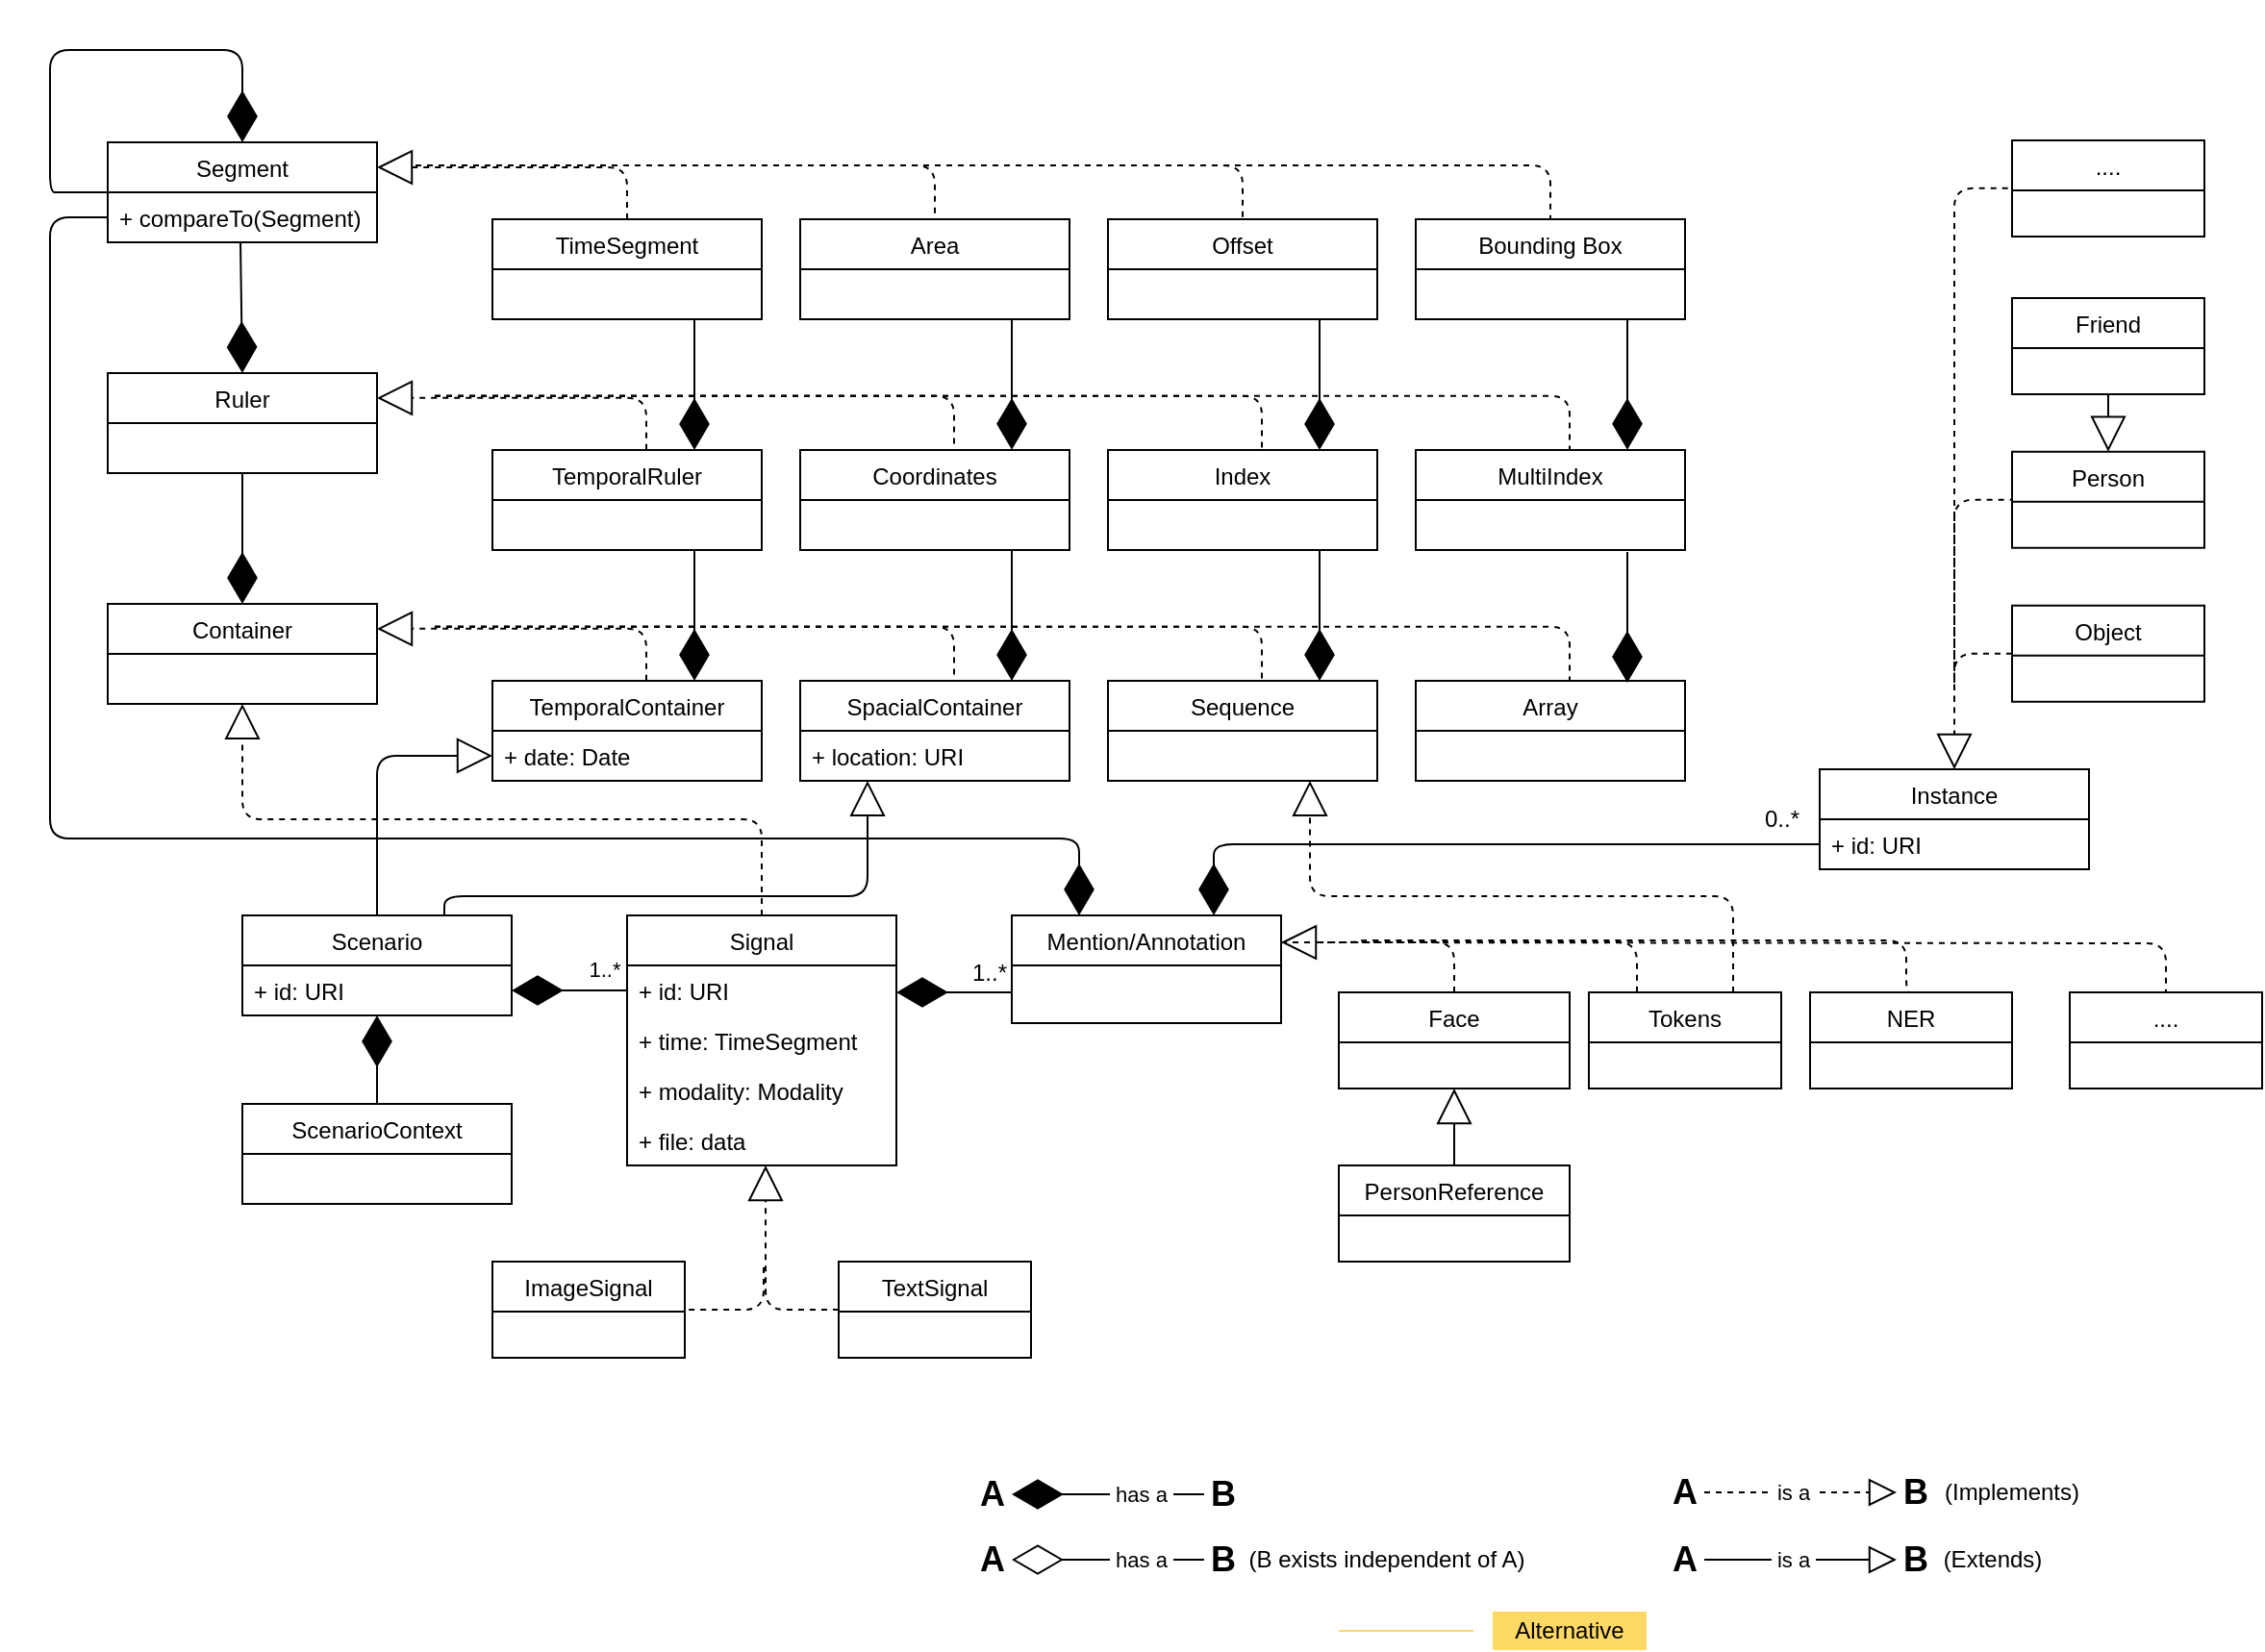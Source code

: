 <mxfile version="13.7.9" type="device"><diagram name="Page-1" id="b5b7bab2-c9e2-2cf4-8b2a-24fd1a2a6d21"><mxGraphModel dx="1186" dy="1849" grid="1" gridSize="10" guides="1" tooltips="1" connect="1" arrows="1" fold="1" page="1" pageScale="1" pageWidth="827" pageHeight="1169" background="#ffffff" math="0" shadow="0"><root><mxCell id="0"/><mxCell id="1" parent="0"/><mxCell id="1o__DuFbmf7MNs0SQMGY-70" value="Scenario" style="swimlane;fontStyle=0;childLayout=stackLayout;horizontal=1;startSize=26;fillColor=none;horizontalStack=0;resizeParent=1;resizeParentMax=0;resizeLast=0;collapsible=1;marginBottom=0;" parent="1" vertex="1"><mxGeometry x="300" y="430" width="140" height="52" as="geometry"/></mxCell><mxCell id="1o__DuFbmf7MNs0SQMGY-71" value="+ id: URI" style="text;strokeColor=none;fillColor=none;align=left;verticalAlign=top;spacingLeft=4;spacingRight=4;overflow=hidden;rotatable=0;points=[[0,0.5],[1,0.5]];portConstraint=eastwest;" parent="1o__DuFbmf7MNs0SQMGY-70" vertex="1"><mxGeometry y="26" width="140" height="26" as="geometry"/></mxCell><mxCell id="1o__DuFbmf7MNs0SQMGY-81" value="Signal" style="swimlane;fontStyle=0;childLayout=stackLayout;horizontal=1;startSize=26;fillColor=none;horizontalStack=0;resizeParent=1;resizeParentMax=0;resizeLast=0;collapsible=1;marginBottom=0;" parent="1" vertex="1"><mxGeometry x="500" y="430" width="140" height="130" as="geometry"/></mxCell><mxCell id="1o__DuFbmf7MNs0SQMGY-82" value="+ id: URI" style="text;strokeColor=none;fillColor=none;align=left;verticalAlign=top;spacingLeft=4;spacingRight=4;overflow=hidden;rotatable=0;points=[[0,0.5],[1,0.5]];portConstraint=eastwest;" parent="1o__DuFbmf7MNs0SQMGY-81" vertex="1"><mxGeometry y="26" width="140" height="26" as="geometry"/></mxCell><mxCell id="1o__DuFbmf7MNs0SQMGY-83" value="+ time: TimeSegment" style="text;strokeColor=none;fillColor=none;align=left;verticalAlign=top;spacingLeft=4;spacingRight=4;overflow=hidden;rotatable=0;points=[[0,0.5],[1,0.5]];portConstraint=eastwest;" parent="1o__DuFbmf7MNs0SQMGY-81" vertex="1"><mxGeometry y="52" width="140" height="26" as="geometry"/></mxCell><mxCell id="1o__DuFbmf7MNs0SQMGY-126" value="+ modality: Modality" style="text;strokeColor=none;fillColor=none;align=left;verticalAlign=top;spacingLeft=4;spacingRight=4;overflow=hidden;rotatable=0;points=[[0,0.5],[1,0.5]];portConstraint=eastwest;" parent="1o__DuFbmf7MNs0SQMGY-81" vertex="1"><mxGeometry y="78" width="140" height="26" as="geometry"/></mxCell><mxCell id="5_Rlf8383dMf_mq0eheu-124" value="+ file: data" style="text;strokeColor=none;fillColor=none;align=left;verticalAlign=top;spacingLeft=4;spacingRight=4;overflow=hidden;rotatable=0;points=[[0,0.5],[1,0.5]];portConstraint=eastwest;" parent="1o__DuFbmf7MNs0SQMGY-81" vertex="1"><mxGeometry y="104" width="140" height="26" as="geometry"/></mxCell><mxCell id="1o__DuFbmf7MNs0SQMGY-127" value="" style="endArrow=block;endSize=16;endFill=0;html=1;exitX=0.5;exitY=0;exitDx=0;exitDy=0;entryX=0;entryY=0.75;entryDx=0;entryDy=0;" parent="1" source="1o__DuFbmf7MNs0SQMGY-70" target="1o__DuFbmf7MNs0SQMGY-23" edge="1"><mxGeometry width="160" relative="1" as="geometry"><mxPoint x="880" y="300" as="sourcePoint"/><mxPoint x="720" y="300" as="targetPoint"/><Array as="points"><mxPoint x="370" y="347"/></Array></mxGeometry></mxCell><mxCell id="1o__DuFbmf7MNs0SQMGY-128" value="" style="endArrow=block;endSize=16;endFill=0;html=1;exitX=0.75;exitY=0;exitDx=0;exitDy=0;entryX=0.25;entryY=1;entryDx=0;entryDy=0;" parent="1" source="1o__DuFbmf7MNs0SQMGY-70" target="1o__DuFbmf7MNs0SQMGY-36" edge="1"><mxGeometry width="160" relative="1" as="geometry"><mxPoint x="415" y="440" as="sourcePoint"/><mxPoint x="450" y="103" as="targetPoint"/><Array as="points"><mxPoint x="405" y="420"/><mxPoint x="625" y="420"/></Array></mxGeometry></mxCell><mxCell id="1o__DuFbmf7MNs0SQMGY-130" value="" style="endArrow=block;endSize=16;endFill=0;html=1;exitX=0.5;exitY=0;exitDx=0;exitDy=0;entryX=0.5;entryY=1;entryDx=0;entryDy=0;dashed=1;" parent="1" source="1o__DuFbmf7MNs0SQMGY-81" target="1o__DuFbmf7MNs0SQMGY-9" edge="1"><mxGeometry x="0.421" width="160" relative="1" as="geometry"><mxPoint x="790" y="300" as="sourcePoint"/><mxPoint x="630" y="300" as="targetPoint"/><Array as="points"><mxPoint x="570" y="380"/><mxPoint x="300" y="380"/></Array><mxPoint x="-1" as="offset"/></mxGeometry></mxCell><mxCell id="1o__DuFbmf7MNs0SQMGY-75" value="ScenarioContext" style="swimlane;fontStyle=0;childLayout=stackLayout;horizontal=1;startSize=26;fillColor=none;horizontalStack=0;resizeParent=1;resizeParentMax=0;resizeLast=0;collapsible=1;marginBottom=0;" parent="1" vertex="1"><mxGeometry x="300" y="528" width="140" height="52" as="geometry"/></mxCell><mxCell id="5_Rlf8383dMf_mq0eheu-1" value="" style="endArrow=diamondThin;endFill=1;endSize=24;html=1;exitX=0.75;exitY=1;exitDx=0;exitDy=0;entryX=0.75;entryY=0;entryDx=0;entryDy=0;" parent="1" source="1o__DuFbmf7MNs0SQMGY-24" target="1o__DuFbmf7MNs0SQMGY-23" edge="1"><mxGeometry width="160" relative="1" as="geometry"><mxPoint x="520" y="377.94" as="sourcePoint"/><mxPoint x="680" y="377.94" as="targetPoint"/><Array as="points"/></mxGeometry></mxCell><mxCell id="1o__DuFbmf7MNs0SQMGY-9" value="Container" style="swimlane;fontStyle=0;childLayout=stackLayout;horizontal=1;startSize=26;fillColor=none;horizontalStack=0;resizeParent=1;resizeParentMax=0;resizeLast=0;collapsible=1;marginBottom=0;" parent="1" vertex="1"><mxGeometry x="230" y="267.94" width="140" height="52" as="geometry"/></mxCell><mxCell id="1o__DuFbmf7MNs0SQMGY-23" value="TemporalContainer" style="swimlane;fontStyle=0;childLayout=stackLayout;horizontal=1;startSize=26;fillColor=none;horizontalStack=0;resizeParent=1;resizeParentMax=0;resizeLast=0;collapsible=1;marginBottom=0;" parent="1" vertex="1"><mxGeometry x="430" y="307.94" width="140" height="52" as="geometry"/></mxCell><mxCell id="5_Rlf8383dMf_mq0eheu-111" value="+ date: Date" style="text;strokeColor=none;fillColor=none;align=left;verticalAlign=top;spacingLeft=4;spacingRight=4;overflow=hidden;rotatable=0;points=[[0,0.5],[1,0.5]];portConstraint=eastwest;" parent="1o__DuFbmf7MNs0SQMGY-23" vertex="1"><mxGeometry y="26" width="140" height="26" as="geometry"/></mxCell><mxCell id="1o__DuFbmf7MNs0SQMGY-36" value="SpacialContainer" style="swimlane;fontStyle=0;childLayout=stackLayout;horizontal=1;startSize=26;fillColor=none;horizontalStack=0;resizeParent=1;resizeParentMax=0;resizeLast=0;collapsible=1;marginBottom=0;" parent="1" vertex="1"><mxGeometry x="590" y="307.94" width="140" height="52" as="geometry"/></mxCell><mxCell id="5_Rlf8383dMf_mq0eheu-108" value="+ location: URI" style="text;strokeColor=none;fillColor=none;align=left;verticalAlign=top;spacingLeft=4;spacingRight=4;overflow=hidden;rotatable=0;points=[[0,0.5],[1,0.5]];portConstraint=eastwest;" parent="1o__DuFbmf7MNs0SQMGY-36" vertex="1"><mxGeometry y="26" width="140" height="26" as="geometry"/></mxCell><mxCell id="1o__DuFbmf7MNs0SQMGY-47" value="Sequence" style="swimlane;fontStyle=0;childLayout=stackLayout;horizontal=1;startSize=26;fillColor=none;horizontalStack=0;resizeParent=1;resizeParentMax=0;resizeLast=0;collapsible=1;marginBottom=0;" parent="1" vertex="1"><mxGeometry x="750" y="307.94" width="140" height="52" as="geometry"/></mxCell><mxCell id="1o__DuFbmf7MNs0SQMGY-54" value="Array" style="swimlane;fontStyle=0;childLayout=stackLayout;horizontal=1;startSize=26;fillColor=none;horizontalStack=0;resizeParent=1;resizeParentMax=0;resizeLast=0;collapsible=1;marginBottom=0;" parent="1" vertex="1"><mxGeometry x="910" y="307.94" width="140" height="52" as="geometry"/></mxCell><mxCell id="1o__DuFbmf7MNs0SQMGY-14" value="Ruler" style="swimlane;fontStyle=0;childLayout=stackLayout;horizontal=1;startSize=26;fillColor=none;horizontalStack=0;resizeParent=1;resizeParentMax=0;resizeLast=0;collapsible=1;marginBottom=0;" parent="1" vertex="1"><mxGeometry x="230" y="147.94" width="140" height="52" as="geometry"/></mxCell><mxCell id="1o__DuFbmf7MNs0SQMGY-24" value="TemporalRuler" style="swimlane;fontStyle=0;childLayout=stackLayout;horizontal=1;startSize=26;fillColor=none;horizontalStack=0;resizeParent=1;resizeParentMax=0;resizeLast=0;collapsible=1;marginBottom=0;" parent="1" vertex="1"><mxGeometry x="430" y="187.94" width="140" height="52" as="geometry"/></mxCell><mxCell id="1o__DuFbmf7MNs0SQMGY-42" value="Coordinates" style="swimlane;fontStyle=0;childLayout=stackLayout;horizontal=1;startSize=26;fillColor=none;horizontalStack=0;resizeParent=1;resizeParentMax=0;resizeLast=0;collapsible=1;marginBottom=0;" parent="1" vertex="1"><mxGeometry x="590" y="187.94" width="140" height="52" as="geometry"/></mxCell><mxCell id="1o__DuFbmf7MNs0SQMGY-49" value="Index" style="swimlane;fontStyle=0;childLayout=stackLayout;horizontal=1;startSize=26;fillColor=none;horizontalStack=0;resizeParent=1;resizeParentMax=0;resizeLast=0;collapsible=1;marginBottom=0;" parent="1" vertex="1"><mxGeometry x="750" y="187.94" width="140" height="52" as="geometry"/></mxCell><mxCell id="1o__DuFbmf7MNs0SQMGY-56" value="MultiIndex" style="swimlane;fontStyle=0;childLayout=stackLayout;horizontal=1;startSize=26;fillColor=none;horizontalStack=0;resizeParent=1;resizeParentMax=0;resizeLast=0;collapsible=1;marginBottom=0;" parent="1" vertex="1"><mxGeometry x="910" y="187.94" width="140" height="52" as="geometry"/></mxCell><mxCell id="1o__DuFbmf7MNs0SQMGY-17" value="Segment" style="swimlane;fontStyle=0;childLayout=stackLayout;horizontal=1;startSize=26;fillColor=none;horizontalStack=0;resizeParent=1;resizeParentMax=0;resizeLast=0;collapsible=1;marginBottom=0;" parent="1" vertex="1"><mxGeometry x="230" y="28" width="140" height="52" as="geometry"/></mxCell><mxCell id="5_Rlf8383dMf_mq0eheu-112" value="+ compareTo(Segment)&#10;" style="text;strokeColor=none;fillColor=none;align=left;verticalAlign=top;spacingLeft=4;spacingRight=4;overflow=hidden;rotatable=0;points=[[0,0.5],[1,0.5]];portConstraint=eastwest;" parent="1o__DuFbmf7MNs0SQMGY-17" vertex="1"><mxGeometry y="26" width="140" height="26" as="geometry"/></mxCell><mxCell id="1o__DuFbmf7MNs0SQMGY-25" value="TimeSegment" style="swimlane;fontStyle=0;childLayout=stackLayout;horizontal=1;startSize=26;fillColor=none;horizontalStack=0;resizeParent=1;resizeParentMax=0;resizeLast=0;collapsible=1;marginBottom=0;" parent="1" vertex="1"><mxGeometry x="430" y="68" width="140" height="52" as="geometry"/></mxCell><mxCell id="1o__DuFbmf7MNs0SQMGY-39" value="Area" style="swimlane;fontStyle=0;childLayout=stackLayout;horizontal=1;startSize=26;fillColor=none;horizontalStack=0;resizeParent=1;resizeParentMax=0;resizeLast=0;collapsible=1;marginBottom=0;" parent="1" vertex="1"><mxGeometry x="590" y="68" width="140" height="52" as="geometry"/></mxCell><mxCell id="1o__DuFbmf7MNs0SQMGY-48" value="Offset" style="swimlane;fontStyle=0;childLayout=stackLayout;horizontal=1;startSize=26;fillColor=none;horizontalStack=0;resizeParent=1;resizeParentMax=0;resizeLast=0;collapsible=1;marginBottom=0;" parent="1" vertex="1"><mxGeometry x="750" y="68" width="140" height="52" as="geometry"/></mxCell><mxCell id="1o__DuFbmf7MNs0SQMGY-55" value="Bounding Box" style="swimlane;fontStyle=0;childLayout=stackLayout;horizontal=1;startSize=26;fillColor=none;horizontalStack=0;resizeParent=1;resizeParentMax=0;resizeLast=0;collapsible=1;marginBottom=0;" parent="1" vertex="1"><mxGeometry x="910" y="68" width="140" height="52" as="geometry"/></mxCell><mxCell id="5_Rlf8383dMf_mq0eheu-3" value="" style="endArrow=diamondThin;endFill=1;endSize=24;html=1;exitX=0.5;exitY=1;exitDx=0;exitDy=0;entryX=0.5;entryY=0;entryDx=0;entryDy=0;" parent="1" source="1o__DuFbmf7MNs0SQMGY-14" target="1o__DuFbmf7MNs0SQMGY-9" edge="1"><mxGeometry width="160" relative="1" as="geometry"><mxPoint x="800" y="330" as="sourcePoint"/><mxPoint x="960" y="330" as="targetPoint"/></mxGeometry></mxCell><mxCell id="5_Rlf8383dMf_mq0eheu-4" value="" style="endArrow=diamondThin;endFill=1;endSize=24;html=1;entryX=0.5;entryY=0;entryDx=0;entryDy=0;" parent="1" target="1o__DuFbmf7MNs0SQMGY-14" edge="1"><mxGeometry width="160" relative="1" as="geometry"><mxPoint x="299" y="80" as="sourcePoint"/><mxPoint x="298.82" y="147.94" as="targetPoint"/></mxGeometry></mxCell><mxCell id="5_Rlf8383dMf_mq0eheu-5" value="" style="endArrow=diamondThin;endFill=1;endSize=24;html=1;entryX=0.5;entryY=0;entryDx=0;entryDy=0;exitX=0;exitY=0.5;exitDx=0;exitDy=0;" parent="1" source="1o__DuFbmf7MNs0SQMGY-17" target="1o__DuFbmf7MNs0SQMGY-17" edge="1"><mxGeometry width="160" relative="1" as="geometry"><mxPoint x="290.0" y="-39.94" as="sourcePoint"/><mxPoint x="291" y="28.0" as="targetPoint"/><Array as="points"><mxPoint x="210" y="54"/><mxPoint x="200" y="54"/><mxPoint x="200" y="-20"/><mxPoint x="300" y="-20"/></Array></mxGeometry></mxCell><mxCell id="5_Rlf8383dMf_mq0eheu-6" value="" style="endArrow=diamondThin;endFill=1;endSize=24;html=1;exitX=0.5;exitY=0;exitDx=0;exitDy=0;" parent="1" source="1o__DuFbmf7MNs0SQMGY-75" target="1o__DuFbmf7MNs0SQMGY-71" edge="1"><mxGeometry width="160" relative="1" as="geometry"><mxPoint x="800" y="210" as="sourcePoint"/><mxPoint x="960" y="210" as="targetPoint"/></mxGeometry></mxCell><mxCell id="5_Rlf8383dMf_mq0eheu-7" value="" style="endArrow=diamondThin;endFill=1;endSize=24;html=1;exitX=0.75;exitY=1;exitDx=0;exitDy=0;entryX=0.75;entryY=0;entryDx=0;entryDy=0;" parent="1" edge="1"><mxGeometry width="160" relative="1" as="geometry"><mxPoint x="700.0" y="239.94" as="sourcePoint"/><mxPoint x="700.0" y="307.94" as="targetPoint"/><Array as="points"/></mxGeometry></mxCell><mxCell id="5_Rlf8383dMf_mq0eheu-8" value="" style="endArrow=diamondThin;endFill=1;endSize=24;html=1;exitX=0.75;exitY=1;exitDx=0;exitDy=0;entryX=0.75;entryY=0;entryDx=0;entryDy=0;" parent="1" edge="1"><mxGeometry width="160" relative="1" as="geometry"><mxPoint x="860.0" y="239.94" as="sourcePoint"/><mxPoint x="860.0" y="307.94" as="targetPoint"/><Array as="points"/></mxGeometry></mxCell><mxCell id="5_Rlf8383dMf_mq0eheu-9" value="" style="endArrow=diamondThin;endFill=1;endSize=24;html=1;exitX=0.75;exitY=1;exitDx=0;exitDy=0;entryX=0.75;entryY=0;entryDx=0;entryDy=0;" parent="1" edge="1"><mxGeometry width="160" relative="1" as="geometry"><mxPoint x="1020.0" y="240.94" as="sourcePoint"/><mxPoint x="1020.0" y="308.94" as="targetPoint"/><Array as="points"/></mxGeometry></mxCell><mxCell id="5_Rlf8383dMf_mq0eheu-10" value="" style="endArrow=diamondThin;endFill=1;endSize=24;html=1;exitX=0.75;exitY=1;exitDx=0;exitDy=0;entryX=0.75;entryY=0;entryDx=0;entryDy=0;" parent="1" source="1o__DuFbmf7MNs0SQMGY-25" target="1o__DuFbmf7MNs0SQMGY-24" edge="1"><mxGeometry width="160" relative="1" as="geometry"><mxPoint x="560" y="140" as="sourcePoint"/><mxPoint x="580" y="140" as="targetPoint"/><Array as="points"/></mxGeometry></mxCell><mxCell id="5_Rlf8383dMf_mq0eheu-11" value="" style="endArrow=diamondThin;endFill=1;endSize=24;html=1;exitX=0.75;exitY=1;exitDx=0;exitDy=0;entryX=0.75;entryY=0;entryDx=0;entryDy=0;" parent="1" edge="1"><mxGeometry width="160" relative="1" as="geometry"><mxPoint x="700.0" y="119.97" as="sourcePoint"/><mxPoint x="700.0" y="187.91" as="targetPoint"/><Array as="points"/></mxGeometry></mxCell><mxCell id="5_Rlf8383dMf_mq0eheu-12" value="" style="endArrow=diamondThin;endFill=1;endSize=24;html=1;exitX=0.75;exitY=1;exitDx=0;exitDy=0;entryX=0.75;entryY=0;entryDx=0;entryDy=0;" parent="1" edge="1"><mxGeometry width="160" relative="1" as="geometry"><mxPoint x="860.0" y="120" as="sourcePoint"/><mxPoint x="860.0" y="187.94" as="targetPoint"/><Array as="points"/></mxGeometry></mxCell><mxCell id="5_Rlf8383dMf_mq0eheu-13" value="" style="endArrow=diamondThin;endFill=1;endSize=24;html=1;exitX=0.75;exitY=1;exitDx=0;exitDy=0;entryX=0.75;entryY=0;entryDx=0;entryDy=0;" parent="1" edge="1"><mxGeometry width="160" relative="1" as="geometry"><mxPoint x="1020.0" y="119.97" as="sourcePoint"/><mxPoint x="1020.0" y="187.91" as="targetPoint"/><Array as="points"/></mxGeometry></mxCell><mxCell id="5_Rlf8383dMf_mq0eheu-14" value="" style="endArrow=diamondThin;endFill=1;endSize=24;html=1;exitX=0;exitY=0.5;exitDx=0;exitDy=0;entryX=1;entryY=0.5;entryDx=0;entryDy=0;" parent="1" source="1o__DuFbmf7MNs0SQMGY-82" target="1o__DuFbmf7MNs0SQMGY-71" edge="1"><mxGeometry width="160" relative="1" as="geometry"><mxPoint x="800" y="350" as="sourcePoint"/><mxPoint x="960" y="350" as="targetPoint"/></mxGeometry></mxCell><mxCell id="5_Rlf8383dMf_mq0eheu-127" value="1..*" style="edgeLabel;html=1;align=center;verticalAlign=middle;resizable=0;points=[];" parent="5_Rlf8383dMf_mq0eheu-14" vertex="1" connectable="0"><mxGeometry x="0.049" y="-2" relative="1" as="geometry"><mxPoint x="18.76" y="-9" as="offset"/></mxGeometry></mxCell><mxCell id="5_Rlf8383dMf_mq0eheu-16" value="" style="endArrow=diamondThin;endFill=1;endSize=24;html=1;exitX=0;exitY=0.5;exitDx=0;exitDy=0;entryX=1;entryY=0.5;entryDx=0;entryDy=0;" parent="1" edge="1"><mxGeometry width="160" relative="1" as="geometry"><mxPoint x="700" y="470.0" as="sourcePoint"/><mxPoint x="640" y="470.0" as="targetPoint"/></mxGeometry></mxCell><mxCell id="1o__DuFbmf7MNs0SQMGY-99" value="Face" style="swimlane;fontStyle=0;childLayout=stackLayout;horizontal=1;startSize=26;fillColor=none;horizontalStack=0;resizeParent=1;resizeParentMax=0;resizeLast=0;collapsible=1;marginBottom=0;" parent="1" vertex="1"><mxGeometry x="870" y="470" width="120" height="50" as="geometry"/></mxCell><mxCell id="1o__DuFbmf7MNs0SQMGY-101" value="Tokens" style="swimlane;fontStyle=0;childLayout=stackLayout;horizontal=1;startSize=26;fillColor=none;horizontalStack=0;resizeParent=1;resizeParentMax=0;resizeLast=0;collapsible=1;marginBottom=0;" parent="1" vertex="1"><mxGeometry x="1000" y="470" width="100" height="50" as="geometry"/></mxCell><mxCell id="1dBUzvK3cSzvTrbAuVFN-1" value="Mention/Annotation" style="swimlane;fontStyle=0;childLayout=stackLayout;horizontal=1;startSize=26;fillColor=none;horizontalStack=0;resizeParent=1;resizeParentMax=0;resizeLast=0;collapsible=1;marginBottom=0;" parent="1" vertex="1"><mxGeometry x="700" y="430" width="140" height="56" as="geometry"/></mxCell><mxCell id="5_Rlf8383dMf_mq0eheu-31" value="" style="endArrow=block;endSize=16;endFill=0;html=1;entryX=1;entryY=0.25;entryDx=0;entryDy=0;exitX=0.5;exitY=0;exitDx=0;exitDy=0;edgeStyle=orthogonalEdgeStyle;dashed=1;" parent="1" source="1o__DuFbmf7MNs0SQMGY-25" target="1o__DuFbmf7MNs0SQMGY-17" edge="1"><mxGeometry width="160" relative="1" as="geometry"><mxPoint x="800" y="350" as="sourcePoint"/><mxPoint x="960" y="350" as="targetPoint"/></mxGeometry></mxCell><mxCell id="5_Rlf8383dMf_mq0eheu-33" value="" style="endArrow=none;html=1;entryX=0.5;entryY=0;entryDx=0;entryDy=0;dashed=1;" parent="1" target="1o__DuFbmf7MNs0SQMGY-39" edge="1"><mxGeometry width="50" height="50" relative="1" as="geometry"><mxPoint x="390" y="40" as="sourcePoint"/><mxPoint x="910" y="330" as="targetPoint"/><Array as="points"><mxPoint x="660" y="40"/></Array></mxGeometry></mxCell><mxCell id="5_Rlf8383dMf_mq0eheu-34" value="" style="endArrow=none;html=1;entryX=0.5;entryY=0;entryDx=0;entryDy=0;dashed=1;" parent="1" target="1o__DuFbmf7MNs0SQMGY-48" edge="1"><mxGeometry width="50" height="50" relative="1" as="geometry"><mxPoint x="390" y="40" as="sourcePoint"/><mxPoint x="670" y="78" as="targetPoint"/><Array as="points"><mxPoint x="820" y="40"/></Array></mxGeometry></mxCell><mxCell id="5_Rlf8383dMf_mq0eheu-35" value="" style="endArrow=none;html=1;entryX=0.5;entryY=0;entryDx=0;entryDy=0;dashed=1;" parent="1" target="1o__DuFbmf7MNs0SQMGY-55" edge="1"><mxGeometry width="50" height="50" relative="1" as="geometry"><mxPoint x="390" y="40" as="sourcePoint"/><mxPoint x="830" y="78" as="targetPoint"/><Array as="points"><mxPoint x="980" y="40"/></Array></mxGeometry></mxCell><mxCell id="5_Rlf8383dMf_mq0eheu-41" value="" style="endArrow=block;endSize=16;endFill=0;html=1;exitX=0.5;exitY=0;exitDx=0;exitDy=0;entryX=1;entryY=0.25;entryDx=0;entryDy=0;dashed=1;" parent="1" source="1o__DuFbmf7MNs0SQMGY-99" target="1dBUzvK3cSzvTrbAuVFN-1" edge="1"><mxGeometry width="160" relative="1" as="geometry"><mxPoint x="800" y="300" as="sourcePoint"/><mxPoint x="960" y="300" as="targetPoint"/><Array as="points"><mxPoint x="930" y="444"/></Array></mxGeometry></mxCell><mxCell id="5_Rlf8383dMf_mq0eheu-42" value="" style="endArrow=none;html=1;edgeStyle=orthogonalEdgeStyle;entryX=0.25;entryY=0;entryDx=0;entryDy=0;dashed=1;" parent="1" target="1o__DuFbmf7MNs0SQMGY-101" edge="1"><mxGeometry relative="1" as="geometry"><mxPoint x="870" y="444" as="sourcePoint"/><mxPoint x="1070" y="450" as="targetPoint"/><Array as="points"><mxPoint x="1025" y="444"/></Array></mxGeometry></mxCell><mxCell id="5_Rlf8383dMf_mq0eheu-46" value="" style="endArrow=none;html=1;edgeStyle=orthogonalEdgeStyle;entryX=0.5;entryY=0;entryDx=0;entryDy=0;dashed=1;dashed=1;" parent="1" target="5_Rlf8383dMf_mq0eheu-18" edge="1"><mxGeometry relative="1" as="geometry"><mxPoint x="870" y="444" as="sourcePoint"/><mxPoint x="960" y="300" as="targetPoint"/></mxGeometry></mxCell><mxCell id="5_Rlf8383dMf_mq0eheu-56" value="" style="endArrow=block;endSize=16;endFill=0;html=1;entryX=1;entryY=0.25;entryDx=0;entryDy=0;exitX=0.5;exitY=0;exitDx=0;exitDy=0;edgeStyle=orthogonalEdgeStyle;dashed=1;" parent="1" target="1o__DuFbmf7MNs0SQMGY-14" edge="1"><mxGeometry width="160" relative="1" as="geometry"><mxPoint x="510" y="187.88" as="sourcePoint"/><mxPoint x="380" y="160.88" as="targetPoint"/><Array as="points"><mxPoint x="510" y="161"/></Array></mxGeometry></mxCell><mxCell id="5_Rlf8383dMf_mq0eheu-57" value="" style="endArrow=none;html=1;entryX=0.5;entryY=0;entryDx=0;entryDy=0;dashed=1;" parent="1" edge="1"><mxGeometry width="50" height="50" relative="1" as="geometry"><mxPoint x="400" y="159.88" as="sourcePoint"/><mxPoint x="670" y="187.88" as="targetPoint"/><Array as="points"><mxPoint x="670" y="159.88"/></Array></mxGeometry></mxCell><mxCell id="5_Rlf8383dMf_mq0eheu-58" value="" style="endArrow=none;html=1;entryX=0.5;entryY=0;entryDx=0;entryDy=0;dashed=1;" parent="1" edge="1"><mxGeometry width="50" height="50" relative="1" as="geometry"><mxPoint x="400" y="159.88" as="sourcePoint"/><mxPoint x="830" y="187.88" as="targetPoint"/><Array as="points"><mxPoint x="830" y="159.88"/></Array></mxGeometry></mxCell><mxCell id="5_Rlf8383dMf_mq0eheu-59" value="" style="endArrow=none;html=1;entryX=0.5;entryY=0;entryDx=0;entryDy=0;dashed=1;" parent="1" edge="1"><mxGeometry width="50" height="50" relative="1" as="geometry"><mxPoint x="400" y="159.88" as="sourcePoint"/><mxPoint x="990" y="187.88" as="targetPoint"/><Array as="points"><mxPoint x="990" y="159.88"/></Array></mxGeometry></mxCell><mxCell id="5_Rlf8383dMf_mq0eheu-69" value="" style="endArrow=block;endSize=16;endFill=0;html=1;entryX=1;entryY=0.25;entryDx=0;entryDy=0;exitX=0.5;exitY=0;exitDx=0;exitDy=0;edgeStyle=orthogonalEdgeStyle;dashed=1;" parent="1" target="1o__DuFbmf7MNs0SQMGY-9" edge="1"><mxGeometry width="160" relative="1" as="geometry"><mxPoint x="510" y="307.88" as="sourcePoint"/><mxPoint x="380" y="280.88" as="targetPoint"/><Array as="points"><mxPoint x="510" y="281"/></Array></mxGeometry></mxCell><mxCell id="5_Rlf8383dMf_mq0eheu-70" value="" style="endArrow=none;html=1;entryX=0.5;entryY=0;entryDx=0;entryDy=0;dashed=1;" parent="1" edge="1"><mxGeometry width="50" height="50" relative="1" as="geometry"><mxPoint x="400" y="279.88" as="sourcePoint"/><mxPoint x="670" y="307.88" as="targetPoint"/><Array as="points"><mxPoint x="670" y="279.88"/></Array></mxGeometry></mxCell><mxCell id="5_Rlf8383dMf_mq0eheu-71" value="" style="endArrow=none;html=1;entryX=0.5;entryY=0;entryDx=0;entryDy=0;dashed=1;" parent="1" edge="1"><mxGeometry width="50" height="50" relative="1" as="geometry"><mxPoint x="400" y="279.88" as="sourcePoint"/><mxPoint x="830" y="307.88" as="targetPoint"/><Array as="points"><mxPoint x="830" y="279.88"/></Array></mxGeometry></mxCell><mxCell id="5_Rlf8383dMf_mq0eheu-72" value="" style="endArrow=none;html=1;entryX=0.5;entryY=0;entryDx=0;entryDy=0;dashed=1;" parent="1" edge="1"><mxGeometry width="50" height="50" relative="1" as="geometry"><mxPoint x="400" y="279.88" as="sourcePoint"/><mxPoint x="990" y="307.88" as="targetPoint"/><Array as="points"><mxPoint x="990" y="279.88"/></Array></mxGeometry></mxCell><mxCell id="5_Rlf8383dMf_mq0eheu-75" value="" style="endArrow=diamondThin;endFill=0;endSize=24;html=1;exitX=0;exitY=0.5;exitDx=0;exitDy=0;entryX=1;entryY=0.5;entryDx=0;entryDy=0;" parent="1" source="5_Rlf8383dMf_mq0eheu-80" target="5_Rlf8383dMf_mq0eheu-79" edge="1"><mxGeometry width="160" relative="1" as="geometry"><mxPoint x="760" y="763" as="sourcePoint"/><mxPoint x="700" y="763" as="targetPoint"/></mxGeometry></mxCell><mxCell id="5_Rlf8383dMf_mq0eheu-83" value="&amp;nbsp;has a&amp;nbsp;" style="edgeLabel;html=1;align=center;verticalAlign=middle;resizable=0;points=[];" parent="5_Rlf8383dMf_mq0eheu-75" vertex="1" connectable="0"><mxGeometry x="-0.42" y="1" relative="1" as="geometry"><mxPoint x="-4.12" y="-1" as="offset"/></mxGeometry></mxCell><mxCell id="5_Rlf8383dMf_mq0eheu-76" value="" style="endArrow=block;dashed=1;endFill=0;endSize=12;html=1;" parent="1" edge="1"><mxGeometry width="160" relative="1" as="geometry"><mxPoint x="1060" y="730" as="sourcePoint"/><mxPoint x="1160" y="730" as="targetPoint"/></mxGeometry></mxCell><mxCell id="5_Rlf8383dMf_mq0eheu-78" value="&amp;nbsp;is a&amp;nbsp;" style="edgeLabel;html=1;align=center;verticalAlign=middle;resizable=0;points=[];" parent="5_Rlf8383dMf_mq0eheu-76" vertex="1" connectable="0"><mxGeometry x="-0.076" relative="1" as="geometry"><mxPoint as="offset"/></mxGeometry></mxCell><mxCell id="5_Rlf8383dMf_mq0eheu-79" value="&lt;b&gt;&lt;font style=&quot;font-size: 18px&quot;&gt;A&lt;/font&gt;&lt;/b&gt;" style="text;html=1;strokeColor=none;fillColor=none;align=center;verticalAlign=middle;whiteSpace=wrap;rounded=0;" parent="1" vertex="1"><mxGeometry x="680" y="755" width="20" height="20" as="geometry"/></mxCell><mxCell id="5_Rlf8383dMf_mq0eheu-80" value="&lt;b&gt;&lt;font style=&quot;font-size: 18px&quot;&gt;B&lt;/font&gt;&lt;/b&gt;" style="text;html=1;strokeColor=none;fillColor=none;align=center;verticalAlign=middle;whiteSpace=wrap;rounded=0;" parent="1" vertex="1"><mxGeometry x="800" y="755" width="20" height="20" as="geometry"/></mxCell><mxCell id="5_Rlf8383dMf_mq0eheu-85" value="" style="endArrow=diamondThin;endFill=1;endSize=24;html=1;exitX=0;exitY=0.5;exitDx=0;exitDy=0;entryX=1;entryY=0.5;entryDx=0;entryDy=0;" parent="1" source="5_Rlf8383dMf_mq0eheu-88" target="5_Rlf8383dMf_mq0eheu-87" edge="1"><mxGeometry width="160" relative="1" as="geometry"><mxPoint x="760" y="729" as="sourcePoint"/><mxPoint x="700" y="729" as="targetPoint"/></mxGeometry></mxCell><mxCell id="5_Rlf8383dMf_mq0eheu-86" value="&amp;nbsp;has a&amp;nbsp;" style="edgeLabel;html=1;align=center;verticalAlign=middle;resizable=0;points=[];" parent="5_Rlf8383dMf_mq0eheu-85" vertex="1" connectable="0"><mxGeometry x="-0.42" y="1" relative="1" as="geometry"><mxPoint x="-4.12" y="-1" as="offset"/></mxGeometry></mxCell><mxCell id="5_Rlf8383dMf_mq0eheu-87" value="&lt;b&gt;&lt;font style=&quot;font-size: 18px&quot;&gt;A&lt;/font&gt;&lt;/b&gt;" style="text;html=1;strokeColor=none;fillColor=none;align=center;verticalAlign=middle;whiteSpace=wrap;rounded=0;" parent="1" vertex="1"><mxGeometry x="680" y="721" width="20" height="20" as="geometry"/></mxCell><mxCell id="5_Rlf8383dMf_mq0eheu-88" value="&lt;b&gt;&lt;font style=&quot;font-size: 18px&quot;&gt;B&lt;/font&gt;&lt;/b&gt;" style="text;html=1;strokeColor=none;fillColor=none;align=center;verticalAlign=middle;whiteSpace=wrap;rounded=0;" parent="1" vertex="1"><mxGeometry x="800" y="721" width="20" height="20" as="geometry"/></mxCell><mxCell id="5_Rlf8383dMf_mq0eheu-89" value="&lt;b&gt;&lt;font style=&quot;font-size: 18px&quot;&gt;A&lt;/font&gt;&lt;/b&gt;" style="text;html=1;strokeColor=none;fillColor=none;align=center;verticalAlign=middle;whiteSpace=wrap;rounded=0;" parent="1" vertex="1"><mxGeometry x="1040" y="720" width="20" height="20" as="geometry"/></mxCell><mxCell id="5_Rlf8383dMf_mq0eheu-90" value="&lt;b&gt;&lt;font style=&quot;font-size: 18px&quot;&gt;B&lt;/font&gt;&lt;/b&gt;" style="text;html=1;strokeColor=none;fillColor=none;align=center;verticalAlign=middle;whiteSpace=wrap;rounded=0;" parent="1" vertex="1"><mxGeometry x="1160" y="720" width="20" height="20" as="geometry"/></mxCell><mxCell id="5_Rlf8383dMf_mq0eheu-91" value="" style="endArrow=block;endFill=0;endSize=12;html=1;" parent="1" edge="1"><mxGeometry width="160" relative="1" as="geometry"><mxPoint x="1060" y="765" as="sourcePoint"/><mxPoint x="1160" y="765" as="targetPoint"/></mxGeometry></mxCell><mxCell id="5_Rlf8383dMf_mq0eheu-92" value="&amp;nbsp;is a&amp;nbsp;" style="edgeLabel;html=1;align=center;verticalAlign=middle;resizable=0;points=[];" parent="5_Rlf8383dMf_mq0eheu-91" vertex="1" connectable="0"><mxGeometry x="-0.076" relative="1" as="geometry"><mxPoint as="offset"/></mxGeometry></mxCell><mxCell id="5_Rlf8383dMf_mq0eheu-93" value="&lt;b&gt;&lt;font style=&quot;font-size: 18px&quot;&gt;A&lt;/font&gt;&lt;/b&gt;" style="text;html=1;strokeColor=none;fillColor=none;align=center;verticalAlign=middle;whiteSpace=wrap;rounded=0;" parent="1" vertex="1"><mxGeometry x="1040" y="755" width="20" height="20" as="geometry"/></mxCell><mxCell id="5_Rlf8383dMf_mq0eheu-94" value="&lt;b&gt;&lt;font style=&quot;font-size: 18px&quot;&gt;B&lt;/font&gt;&lt;/b&gt;" style="text;html=1;strokeColor=none;fillColor=none;align=center;verticalAlign=middle;whiteSpace=wrap;rounded=0;" parent="1" vertex="1"><mxGeometry x="1160" y="755" width="20" height="20" as="geometry"/></mxCell><mxCell id="5_Rlf8383dMf_mq0eheu-98" value="(B exists independent of A)" style="text;html=1;strokeColor=none;fillColor=none;align=center;verticalAlign=middle;whiteSpace=wrap;rounded=0;" parent="1" vertex="1"><mxGeometry x="820" y="755" width="150" height="20" as="geometry"/></mxCell><mxCell id="5_Rlf8383dMf_mq0eheu-100" value="(Implements)" style="text;html=1;strokeColor=none;fillColor=none;align=center;verticalAlign=middle;whiteSpace=wrap;rounded=0;" parent="1" vertex="1"><mxGeometry x="1180" y="720" width="80" height="20" as="geometry"/></mxCell><mxCell id="5_Rlf8383dMf_mq0eheu-101" value="(Extends)" style="text;html=1;strokeColor=none;fillColor=none;align=center;verticalAlign=middle;whiteSpace=wrap;rounded=0;" parent="1" vertex="1"><mxGeometry x="1180" y="755" width="60" height="20" as="geometry"/></mxCell><mxCell id="5_Rlf8383dMf_mq0eheu-105" value="" style="endArrow=none;html=1;strokeColor=#FFD966;fillColor=#FFD966;" parent="1" edge="1"><mxGeometry width="50" height="50" relative="1" as="geometry"><mxPoint x="870" y="802" as="sourcePoint"/><mxPoint x="940" y="802" as="targetPoint"/></mxGeometry></mxCell><mxCell id="5_Rlf8383dMf_mq0eheu-106" value="Alternative" style="text;html=1;strokeColor=none;fillColor=#FFD966;align=center;verticalAlign=middle;whiteSpace=wrap;rounded=0;" parent="1" vertex="1"><mxGeometry x="950" y="792" width="80" height="20" as="geometry"/></mxCell><mxCell id="5_Rlf8383dMf_mq0eheu-118" value="" style="endArrow=block;endSize=16;endFill=0;html=1;exitX=0;exitY=0.5;exitDx=0;exitDy=0;dashed=1;" parent="1" source="5_Rlf8383dMf_mq0eheu-121" edge="1"><mxGeometry x="-0.446" width="160" relative="1" as="geometry"><mxPoint x="297" y="852" as="sourcePoint"/><mxPoint x="572" y="560" as="targetPoint"/><Array as="points"><mxPoint x="572" y="635"/></Array><mxPoint as="offset"/></mxGeometry></mxCell><mxCell id="5_Rlf8383dMf_mq0eheu-119" value="" style="endArrow=none;html=1;edgeStyle=orthogonalEdgeStyle;entryX=1;entryY=0.5;entryDx=0;entryDy=0;dashed=1;" parent="1" target="5_Rlf8383dMf_mq0eheu-120" edge="1"><mxGeometry relative="1" as="geometry"><mxPoint x="571" y="613.06" as="sourcePoint"/><mxPoint x="377" y="793.06" as="targetPoint"/><Array as="points"><mxPoint x="571" y="635"/></Array></mxGeometry></mxCell><mxCell id="5_Rlf8383dMf_mq0eheu-128" value="1..*" style="text;html=1;align=center;verticalAlign=middle;resizable=0;points=[];autosize=1;" parent="1" vertex="1"><mxGeometry x="673" y="450" width="30" height="20" as="geometry"/></mxCell><mxCell id="SIZLluvGNe_J5PbNdw_6-2" value="" style="endArrow=block;endSize=16;endFill=0;html=1;entryX=0.5;entryY=0;entryDx=0;entryDy=0;exitX=0;exitY=0.5;exitDx=0;exitDy=0;edgeStyle=orthogonalEdgeStyle;dashed=1;" parent="1" source="1o__DuFbmf7MNs0SQMGY-115" target="1o__DuFbmf7MNs0SQMGY-112" edge="1"><mxGeometry width="160" relative="1" as="geometry"><mxPoint x="550" y="76.94" as="sourcePoint"/><mxPoint x="420" y="49.94" as="targetPoint"/></mxGeometry></mxCell><mxCell id="SIZLluvGNe_J5PbNdw_6-3" value="" style="endArrow=none;html=1;edgeStyle=orthogonalEdgeStyle;entryX=0;entryY=0.5;entryDx=0;entryDy=0;dashed=1;dashed=1;" parent="1" target="1o__DuFbmf7MNs0SQMGY-114" edge="1"><mxGeometry relative="1" as="geometry"><mxPoint x="1190" y="308.94" as="sourcePoint"/><mxPoint x="1230" y="478.94" as="targetPoint"/><Array as="points"><mxPoint x="1190" y="213.94"/></Array></mxGeometry></mxCell><mxCell id="SIZLluvGNe_J5PbNdw_6-4" value="" style="endArrow=none;html=1;edgeStyle=orthogonalEdgeStyle;entryX=0;entryY=0.5;entryDx=0;entryDy=0;dashed=1;dashed=1;" parent="1" target="5_Rlf8383dMf_mq0eheu-102" edge="1"><mxGeometry relative="1" as="geometry"><mxPoint x="1190" y="318.94" as="sourcePoint"/><mxPoint x="1230" y="223.88" as="targetPoint"/><Array as="points"><mxPoint x="1190" y="51.94"/></Array></mxGeometry></mxCell><mxCell id="SIZLluvGNe_J5PbNdw_6-5" value="" style="endArrow=block;endSize=16;endFill=0;html=1;entryX=0.5;entryY=0;entryDx=0;entryDy=0;exitX=0.5;exitY=1;exitDx=0;exitDy=0;" parent="1" source="1o__DuFbmf7MNs0SQMGY-116" target="1o__DuFbmf7MNs0SQMGY-114" edge="1"><mxGeometry width="160" relative="1" as="geometry"><mxPoint x="980" y="588.94" as="sourcePoint"/><mxPoint x="980" y="528.94" as="targetPoint"/></mxGeometry></mxCell><mxCell id="5_Rlf8383dMf_mq0eheu-102" value="...." style="swimlane;fontStyle=0;childLayout=stackLayout;horizontal=1;startSize=26;fillColor=none;horizontalStack=0;resizeParent=1;resizeParentMax=0;resizeLast=0;collapsible=1;marginBottom=0;" parent="1" vertex="1"><mxGeometry x="1220" y="26.94" width="100" height="50" as="geometry"/></mxCell><mxCell id="1o__DuFbmf7MNs0SQMGY-115" value="Object" style="swimlane;fontStyle=0;childLayout=stackLayout;horizontal=1;startSize=26;fillColor=none;horizontalStack=0;resizeParent=1;resizeParentMax=0;resizeLast=0;collapsible=1;marginBottom=0;" parent="1" vertex="1"><mxGeometry x="1220" y="268.88" width="100" height="50" as="geometry"/></mxCell><mxCell id="1o__DuFbmf7MNs0SQMGY-114" value="Person" style="swimlane;fontStyle=0;childLayout=stackLayout;horizontal=1;startSize=26;fillColor=none;horizontalStack=0;resizeParent=1;resizeParentMax=0;resizeLast=0;collapsible=1;marginBottom=0;" parent="1" vertex="1"><mxGeometry x="1220" y="188.88" width="100" height="50" as="geometry"/></mxCell><mxCell id="1o__DuFbmf7MNs0SQMGY-116" value="Friend" style="swimlane;fontStyle=0;childLayout=stackLayout;horizontal=1;startSize=26;fillColor=none;horizontalStack=0;resizeParent=1;resizeParentMax=0;resizeLast=0;collapsible=1;marginBottom=0;" parent="1" vertex="1"><mxGeometry x="1220" y="108.94" width="100" height="50" as="geometry"/></mxCell><mxCell id="SIZLluvGNe_J5PbNdw_6-6" value="" style="endArrow=diamondThin;endFill=1;endSize=24;html=1;exitX=0;exitY=0.5;exitDx=0;exitDy=0;entryX=0.75;entryY=0;entryDx=0;entryDy=0;" parent="1" source="1o__DuFbmf7MNs0SQMGY-113" target="1dBUzvK3cSzvTrbAuVFN-1" edge="1"><mxGeometry width="160" relative="1" as="geometry"><mxPoint x="710" y="480.0" as="sourcePoint"/><mxPoint x="650" y="480.0" as="targetPoint"/><Array as="points"><mxPoint x="805" y="393"/></Array></mxGeometry></mxCell><mxCell id="SIZLluvGNe_J5PbNdw_6-7" value="0..*" style="text;html=1;align=center;verticalAlign=middle;resizable=0;points=[];autosize=1;" parent="1" vertex="1"><mxGeometry x="1085" y="370" width="30" height="20" as="geometry"/></mxCell><mxCell id="5_Rlf8383dMf_mq0eheu-18" value="...." style="swimlane;fontStyle=0;childLayout=stackLayout;horizontal=1;startSize=26;fillColor=none;horizontalStack=0;resizeParent=1;resizeParentMax=0;resizeLast=0;collapsible=1;marginBottom=0;" parent="1" vertex="1"><mxGeometry x="1250" y="470" width="100" height="50" as="geometry"/></mxCell><mxCell id="SIZLluvGNe_J5PbNdw_6-9" value="" style="endArrow=diamondThin;endFill=1;endSize=24;html=1;exitX=0;exitY=0.5;exitDx=0;exitDy=0;" parent="1" source="5_Rlf8383dMf_mq0eheu-112" edge="1"><mxGeometry width="160" relative="1" as="geometry"><mxPoint x="230" y="73" as="sourcePoint"/><mxPoint x="735" y="430" as="targetPoint"/><Array as="points"><mxPoint x="200" y="67"/><mxPoint x="200" y="390"/><mxPoint x="735" y="390"/></Array></mxGeometry></mxCell><mxCell id="SIZLluvGNe_J5PbNdw_6-10" value="" style="endArrow=block;endSize=16;endFill=0;html=1;exitX=0.75;exitY=0;exitDx=0;exitDy=0;entryX=0.75;entryY=1;entryDx=0;entryDy=0;dashed=1;" parent="1" source="1o__DuFbmf7MNs0SQMGY-101" target="1o__DuFbmf7MNs0SQMGY-47" edge="1"><mxGeometry width="160" relative="1" as="geometry"><mxPoint x="940" y="480" as="sourcePoint"/><mxPoint x="850" y="454" as="targetPoint"/><Array as="points"><mxPoint x="1075" y="420"/><mxPoint x="855" y="420"/></Array></mxGeometry></mxCell><mxCell id="1o__DuFbmf7MNs0SQMGY-107" value="PersonReference" style="swimlane;fontStyle=0;childLayout=stackLayout;horizontal=1;startSize=26;fillColor=none;horizontalStack=0;resizeParent=1;resizeParentMax=0;resizeLast=0;collapsible=1;marginBottom=0;" parent="1" vertex="1"><mxGeometry x="870" y="560" width="120" height="50" as="geometry"/></mxCell><mxCell id="SIZLluvGNe_J5PbNdw_6-11" value="" style="endArrow=block;endSize=16;endFill=0;html=1;entryX=0.5;entryY=1;entryDx=0;entryDy=0;exitX=0.5;exitY=0;exitDx=0;exitDy=0;" parent="1" source="1o__DuFbmf7MNs0SQMGY-107" target="1o__DuFbmf7MNs0SQMGY-99" edge="1"><mxGeometry width="160" relative="1" as="geometry"><mxPoint x="1280" y="168.94" as="sourcePoint"/><mxPoint x="1280" y="198.88" as="targetPoint"/></mxGeometry></mxCell><mxCell id="SIZLluvGNe_J5PbNdw_6-12" value="NER" style="swimlane;fontStyle=0;childLayout=stackLayout;horizontal=1;startSize=26;fillColor=none;horizontalStack=0;resizeParent=1;resizeParentMax=0;resizeLast=0;collapsible=1;marginBottom=0;" parent="1" vertex="1"><mxGeometry x="1115" y="470" width="105" height="50" as="geometry"/></mxCell><mxCell id="SIZLluvGNe_J5PbNdw_6-13" value="" style="endArrow=none;html=1;edgeStyle=orthogonalEdgeStyle;entryX=0.5;entryY=0;entryDx=0;entryDy=0;dashed=1;exitX=1;exitY=0.25;exitDx=0;exitDy=0;" parent="1" source="1dBUzvK3cSzvTrbAuVFN-1" target="SIZLluvGNe_J5PbNdw_6-12" edge="1"><mxGeometry relative="1" as="geometry"><mxPoint x="1010" y="443" as="sourcePoint"/><mxPoint x="1165" y="469" as="targetPoint"/><Array as="points"><mxPoint x="880" y="444"/><mxPoint x="880" y="443"/><mxPoint x="1165" y="443"/><mxPoint x="1165" y="470"/></Array></mxGeometry></mxCell><mxCell id="1o__DuFbmf7MNs0SQMGY-112" value="Instance" style="swimlane;fontStyle=0;childLayout=stackLayout;horizontal=1;startSize=26;fillColor=none;horizontalStack=0;resizeParent=1;resizeParentMax=0;resizeLast=0;collapsible=1;marginBottom=0;" parent="1" vertex="1"><mxGeometry x="1120" y="354" width="140" height="52" as="geometry"/></mxCell><mxCell id="1o__DuFbmf7MNs0SQMGY-113" value="+ id: URI" style="text;strokeColor=none;fillColor=none;align=left;verticalAlign=top;spacingLeft=4;spacingRight=4;overflow=hidden;rotatable=0;points=[[0,0.5],[1,0.5]];portConstraint=eastwest;" parent="1o__DuFbmf7MNs0SQMGY-112" vertex="1"><mxGeometry y="26" width="140" height="26" as="geometry"/></mxCell><mxCell id="5_Rlf8383dMf_mq0eheu-120" value="ImageSignal" style="swimlane;fontStyle=0;childLayout=stackLayout;horizontal=1;startSize=26;fillColor=none;horizontalStack=0;resizeParent=1;resizeParentMax=0;resizeLast=0;collapsible=1;marginBottom=0;" parent="1" vertex="1"><mxGeometry x="430" y="610" width="100" height="50" as="geometry"/></mxCell><mxCell id="5_Rlf8383dMf_mq0eheu-121" value="TextSignal" style="swimlane;fontStyle=0;childLayout=stackLayout;horizontal=1;startSize=26;fillColor=none;horizontalStack=0;resizeParent=1;resizeParentMax=0;resizeLast=0;collapsible=1;marginBottom=0;" parent="1" vertex="1"><mxGeometry x="610" y="610" width="100" height="50" as="geometry"/></mxCell></root></mxGraphModel></diagram></mxfile>
